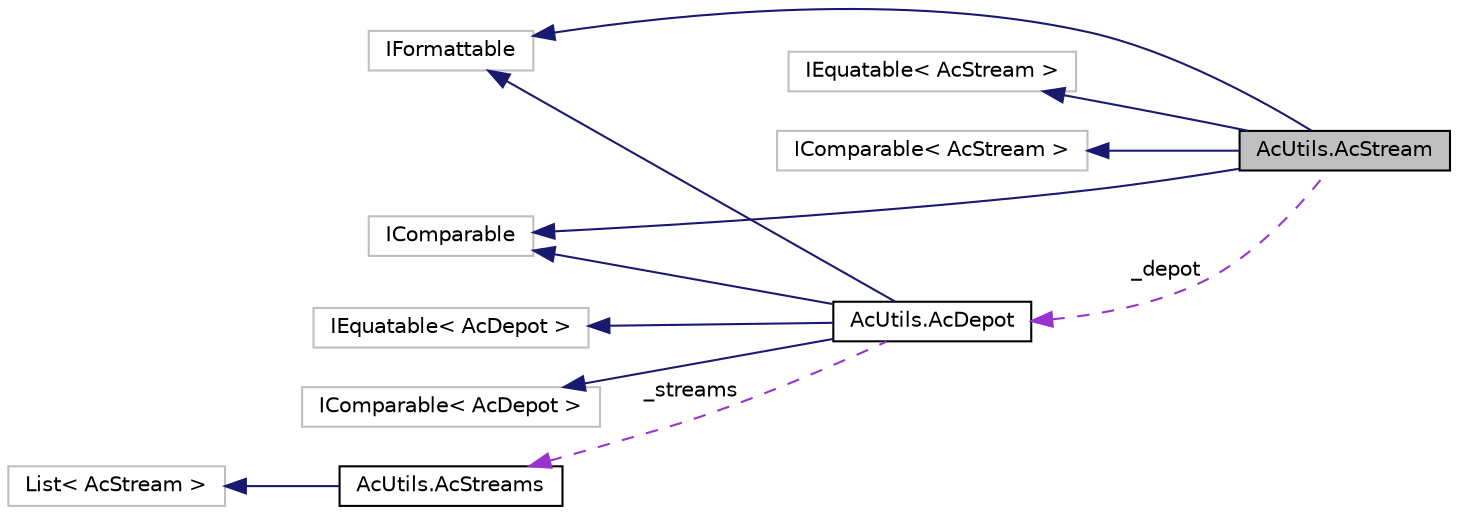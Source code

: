 digraph "AcUtils.AcStream"
{
  edge [fontname="Helvetica",fontsize="10",labelfontname="Helvetica",labelfontsize="10"];
  node [fontname="Helvetica",fontsize="10",shape=record];
  rankdir="LR";
  Node0 [label="AcUtils.AcStream",height=0.2,width=0.4,color="black", fillcolor="grey75", style="filled", fontcolor="black"];
  Node1 -> Node0 [dir="back",color="midnightblue",fontsize="10",style="solid",fontname="Helvetica"];
  Node1 [label="IFormattable",height=0.2,width=0.4,color="grey75", fillcolor="white", style="filled"];
  Node2 -> Node0 [dir="back",color="midnightblue",fontsize="10",style="solid",fontname="Helvetica"];
  Node2 [label="IEquatable\< AcStream \>",height=0.2,width=0.4,color="grey75", fillcolor="white", style="filled"];
  Node3 -> Node0 [dir="back",color="midnightblue",fontsize="10",style="solid",fontname="Helvetica"];
  Node3 [label="IComparable\< AcStream \>",height=0.2,width=0.4,color="grey75", fillcolor="white", style="filled"];
  Node4 -> Node0 [dir="back",color="midnightblue",fontsize="10",style="solid",fontname="Helvetica"];
  Node4 [label="IComparable",height=0.2,width=0.4,color="grey75", fillcolor="white", style="filled"];
  Node5 -> Node0 [dir="back",color="darkorchid3",fontsize="10",style="dashed",label=" _depot" ,fontname="Helvetica"];
  Node5 [label="AcUtils.AcDepot",height=0.2,width=0.4,color="black", fillcolor="white", style="filled",URL="$class_ac_utils_1_1_ac_depot.html",tooltip="A depot object that defines the attributes of an AccuRev depot. "];
  Node1 -> Node5 [dir="back",color="midnightblue",fontsize="10",style="solid",fontname="Helvetica"];
  Node6 -> Node5 [dir="back",color="midnightblue",fontsize="10",style="solid",fontname="Helvetica"];
  Node6 [label="IEquatable\< AcDepot \>",height=0.2,width=0.4,color="grey75", fillcolor="white", style="filled"];
  Node7 -> Node5 [dir="back",color="midnightblue",fontsize="10",style="solid",fontname="Helvetica"];
  Node7 [label="IComparable\< AcDepot \>",height=0.2,width=0.4,color="grey75", fillcolor="white", style="filled"];
  Node4 -> Node5 [dir="back",color="midnightblue",fontsize="10",style="solid",fontname="Helvetica"];
  Node8 -> Node5 [dir="back",color="darkorchid3",fontsize="10",style="dashed",label=" _streams" ,fontname="Helvetica"];
  Node8 [label="AcUtils.AcStreams",height=0.2,width=0.4,color="black", fillcolor="white", style="filled",URL="$class_ac_utils_1_1_ac_streams.html",tooltip="A container of AcStream objects that define AccuRev streams. AcStream objects are instantiated during..."];
  Node9 -> Node8 [dir="back",color="midnightblue",fontsize="10",style="solid",fontname="Helvetica"];
  Node9 [label="List\< AcStream \>",height=0.2,width=0.4,color="grey75", fillcolor="white", style="filled"];
}
